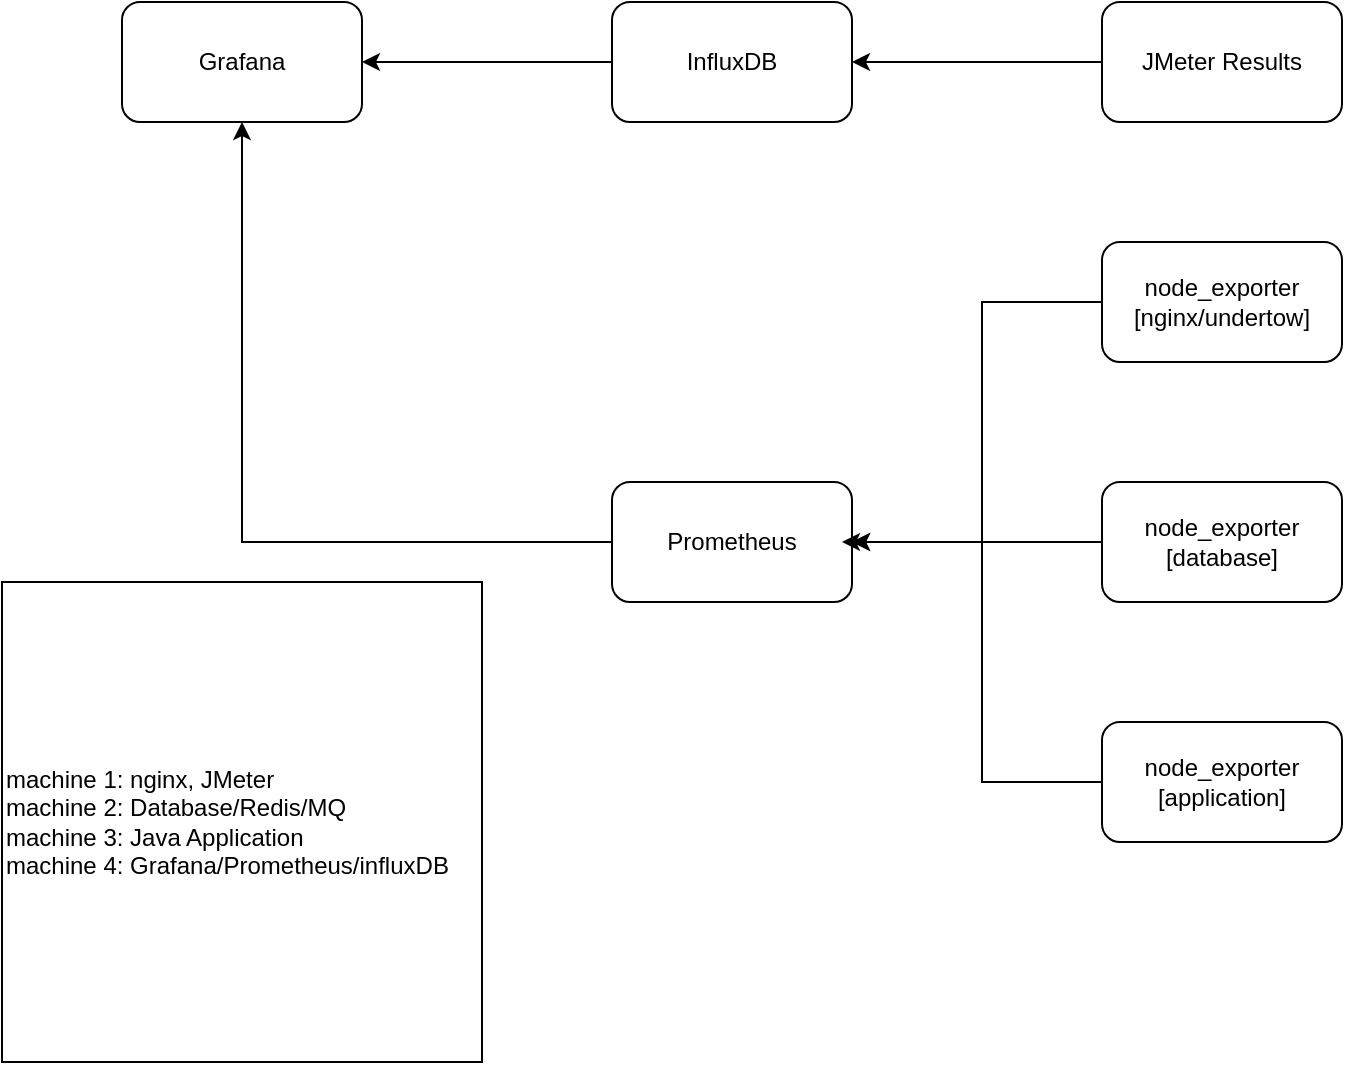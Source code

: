 <mxfile version="20.8.5" type="device"><diagram id="Zv8OjzKHgw5YyAbI25zS" name="Page-1"><mxGraphModel dx="1185" dy="656" grid="1" gridSize="10" guides="1" tooltips="1" connect="1" arrows="1" fold="1" page="1" pageScale="1" pageWidth="850" pageHeight="1100" math="0" shadow="0"><root><mxCell id="0"/><mxCell id="1" parent="0"/><mxCell id="7LPs7uBcPUViECH3xxAx-1" value="Grafana" style="rounded=1;whiteSpace=wrap;html=1;" vertex="1" parent="1"><mxGeometry x="120" y="100" width="120" height="60" as="geometry"/></mxCell><mxCell id="7LPs7uBcPUViECH3xxAx-2" value="InfluxDB" style="rounded=1;whiteSpace=wrap;html=1;" vertex="1" parent="1"><mxGeometry x="365" y="100" width="120" height="60" as="geometry"/></mxCell><mxCell id="7LPs7uBcPUViECH3xxAx-9" style="edgeStyle=orthogonalEdgeStyle;rounded=0;orthogonalLoop=1;jettySize=auto;html=1;" edge="1" parent="1" source="7LPs7uBcPUViECH3xxAx-3" target="7LPs7uBcPUViECH3xxAx-2"><mxGeometry relative="1" as="geometry"/></mxCell><mxCell id="7LPs7uBcPUViECH3xxAx-3" value="JMeter Results" style="rounded=1;whiteSpace=wrap;html=1;" vertex="1" parent="1"><mxGeometry x="610" y="100" width="120" height="60" as="geometry"/></mxCell><mxCell id="7LPs7uBcPUViECH3xxAx-11" style="edgeStyle=orthogonalEdgeStyle;rounded=0;orthogonalLoop=1;jettySize=auto;html=1;" edge="1" parent="1" source="7LPs7uBcPUViECH3xxAx-4" target="7LPs7uBcPUViECH3xxAx-1"><mxGeometry relative="1" as="geometry"/></mxCell><mxCell id="7LPs7uBcPUViECH3xxAx-4" value="Prometheus" style="rounded=1;whiteSpace=wrap;html=1;" vertex="1" parent="1"><mxGeometry x="365" y="340" width="120" height="60" as="geometry"/></mxCell><mxCell id="7LPs7uBcPUViECH3xxAx-12" style="edgeStyle=orthogonalEdgeStyle;rounded=0;orthogonalLoop=1;jettySize=auto;html=1;entryX=1;entryY=0.5;entryDx=0;entryDy=0;" edge="1" parent="1" source="7LPs7uBcPUViECH3xxAx-5" target="7LPs7uBcPUViECH3xxAx-4"><mxGeometry relative="1" as="geometry"><Array as="points"><mxPoint x="550" y="250"/><mxPoint x="550" y="370"/></Array></mxGeometry></mxCell><mxCell id="7LPs7uBcPUViECH3xxAx-5" value="node_exporter [nginx/undertow]" style="rounded=1;whiteSpace=wrap;html=1;" vertex="1" parent="1"><mxGeometry x="610" y="220" width="120" height="60" as="geometry"/></mxCell><mxCell id="7LPs7uBcPUViECH3xxAx-13" style="edgeStyle=orthogonalEdgeStyle;rounded=0;orthogonalLoop=1;jettySize=auto;html=1;" edge="1" parent="1" source="7LPs7uBcPUViECH3xxAx-6"><mxGeometry relative="1" as="geometry"><mxPoint x="480" y="370" as="targetPoint"/></mxGeometry></mxCell><mxCell id="7LPs7uBcPUViECH3xxAx-6" value="node_exporter [database]" style="rounded=1;whiteSpace=wrap;html=1;" vertex="1" parent="1"><mxGeometry x="610" y="340" width="120" height="60" as="geometry"/></mxCell><mxCell id="7LPs7uBcPUViECH3xxAx-14" style="edgeStyle=orthogonalEdgeStyle;rounded=0;orthogonalLoop=1;jettySize=auto;html=1;" edge="1" parent="1" source="7LPs7uBcPUViECH3xxAx-7" target="7LPs7uBcPUViECH3xxAx-4"><mxGeometry relative="1" as="geometry"><Array as="points"><mxPoint x="550" y="490"/><mxPoint x="550" y="370"/></Array></mxGeometry></mxCell><mxCell id="7LPs7uBcPUViECH3xxAx-7" value="node_exporter [application]" style="rounded=1;whiteSpace=wrap;html=1;" vertex="1" parent="1"><mxGeometry x="610" y="460" width="120" height="60" as="geometry"/></mxCell><mxCell id="7LPs7uBcPUViECH3xxAx-8" value="" style="endArrow=classic;html=1;rounded=0;exitX=0;exitY=0.5;exitDx=0;exitDy=0;" edge="1" parent="1" source="7LPs7uBcPUViECH3xxAx-2" target="7LPs7uBcPUViECH3xxAx-1"><mxGeometry width="50" height="50" relative="1" as="geometry"><mxPoint x="400" y="260" as="sourcePoint"/><mxPoint x="450" y="210" as="targetPoint"/></mxGeometry></mxCell><mxCell id="7LPs7uBcPUViECH3xxAx-15" value="machine 1: nginx, JMeter&lt;br&gt;machine 2: Database/Redis/MQ&lt;br&gt;machine 3: Java Application&lt;br&gt;machine 4: Grafana/Prometheus/influxDB&amp;nbsp;" style="whiteSpace=wrap;html=1;aspect=fixed;align=left;" vertex="1" parent="1"><mxGeometry x="60" y="390" width="240" height="240" as="geometry"/></mxCell></root></mxGraphModel></diagram></mxfile>